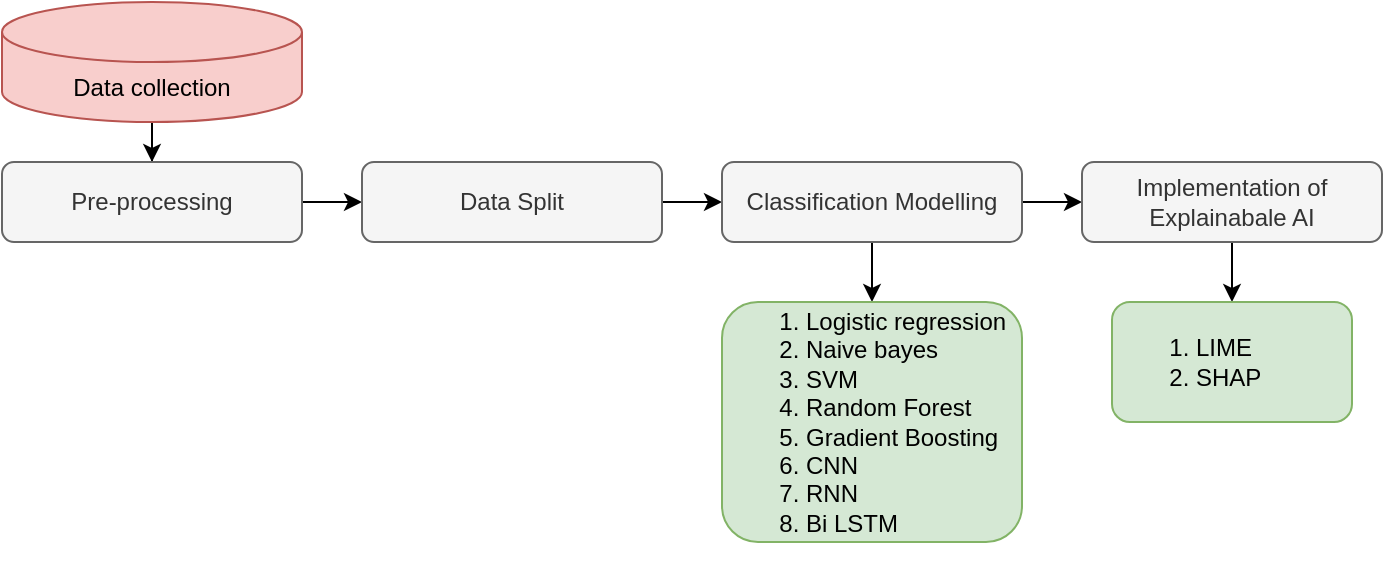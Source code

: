 <mxfile version="21.6.9" type="google">
  <diagram name="Page-1" id="fuXdf31PwUrMaEPNrdIZ">
    <mxGraphModel grid="1" page="1" gridSize="10" guides="1" tooltips="1" connect="1" arrows="1" fold="1" pageScale="1" pageWidth="850" pageHeight="1100" math="0" shadow="0">
      <root>
        <mxCell id="0" />
        <mxCell id="1" parent="0" />
        <mxCell id="0f4bXaxpqCLOSyks3eZV-13" value="" style="edgeStyle=orthogonalEdgeStyle;rounded=0;orthogonalLoop=1;jettySize=auto;html=1;" edge="1" parent="1" source="0f4bXaxpqCLOSyks3eZV-1" target="0f4bXaxpqCLOSyks3eZV-2">
          <mxGeometry relative="1" as="geometry" />
        </mxCell>
        <mxCell id="0f4bXaxpqCLOSyks3eZV-1" value="Data collection" style="shape=cylinder3;whiteSpace=wrap;html=1;boundedLbl=1;backgroundOutline=1;size=15;fillColor=#f8cecc;strokeColor=#b85450;" vertex="1" parent="1">
          <mxGeometry x="100" y="160" width="150" height="60" as="geometry" />
        </mxCell>
        <mxCell id="0f4bXaxpqCLOSyks3eZV-10" value="" style="edgeStyle=orthogonalEdgeStyle;rounded=0;orthogonalLoop=1;jettySize=auto;html=1;" edge="1" parent="1" source="0f4bXaxpqCLOSyks3eZV-2" target="0f4bXaxpqCLOSyks3eZV-3">
          <mxGeometry relative="1" as="geometry" />
        </mxCell>
        <mxCell id="0f4bXaxpqCLOSyks3eZV-2" value="Pre-processing" style="rounded=1;whiteSpace=wrap;html=1;fillColor=#f5f5f5;strokeColor=#666666;fontColor=#333333;" vertex="1" parent="1">
          <mxGeometry x="100" y="240" width="150" height="40" as="geometry" />
        </mxCell>
        <mxCell id="0f4bXaxpqCLOSyks3eZV-11" value="" style="edgeStyle=orthogonalEdgeStyle;rounded=0;orthogonalLoop=1;jettySize=auto;html=1;" edge="1" parent="1" source="0f4bXaxpqCLOSyks3eZV-3" target="0f4bXaxpqCLOSyks3eZV-4">
          <mxGeometry relative="1" as="geometry" />
        </mxCell>
        <mxCell id="0f4bXaxpqCLOSyks3eZV-3" value="Data Split" style="rounded=1;whiteSpace=wrap;html=1;fillColor=#f5f5f5;strokeColor=#666666;fontColor=#333333;" vertex="1" parent="1">
          <mxGeometry x="280" y="240" width="150" height="40" as="geometry" />
        </mxCell>
        <mxCell id="0f4bXaxpqCLOSyks3eZV-7" value="" style="edgeStyle=orthogonalEdgeStyle;rounded=0;orthogonalLoop=1;jettySize=auto;html=1;" edge="1" parent="1" source="0f4bXaxpqCLOSyks3eZV-4" target="0f4bXaxpqCLOSyks3eZV-6">
          <mxGeometry relative="1" as="geometry" />
        </mxCell>
        <mxCell id="0f4bXaxpqCLOSyks3eZV-12" value="" style="edgeStyle=orthogonalEdgeStyle;rounded=0;orthogonalLoop=1;jettySize=auto;html=1;" edge="1" parent="1" source="0f4bXaxpqCLOSyks3eZV-4" target="0f4bXaxpqCLOSyks3eZV-5">
          <mxGeometry relative="1" as="geometry" />
        </mxCell>
        <mxCell id="0f4bXaxpqCLOSyks3eZV-4" value="Classification Modelling" style="rounded=1;whiteSpace=wrap;html=1;fillColor=#f5f5f5;strokeColor=#666666;fontColor=#333333;" vertex="1" parent="1">
          <mxGeometry x="460" y="240" width="150" height="40" as="geometry" />
        </mxCell>
        <mxCell id="0f4bXaxpqCLOSyks3eZV-9" value="" style="edgeStyle=orthogonalEdgeStyle;rounded=0;orthogonalLoop=1;jettySize=auto;html=1;" edge="1" parent="1" source="0f4bXaxpqCLOSyks3eZV-5" target="0f4bXaxpqCLOSyks3eZV-8">
          <mxGeometry relative="1" as="geometry" />
        </mxCell>
        <mxCell id="0f4bXaxpqCLOSyks3eZV-5" value="Implementation of Explainabale AI" style="rounded=1;whiteSpace=wrap;html=1;fillColor=#f5f5f5;strokeColor=#666666;fontColor=#333333;" vertex="1" parent="1">
          <mxGeometry x="640" y="240" width="150" height="40" as="geometry" />
        </mxCell>
        <mxCell id="0f4bXaxpqCLOSyks3eZV-6" value="&lt;ol&gt;&lt;li&gt;Logistic regression&lt;/li&gt;&lt;li&gt;Naive bayes&lt;/li&gt;&lt;li&gt;SVM&lt;/li&gt;&lt;li&gt;Random Forest&lt;br&gt;&lt;/li&gt;&lt;li&gt;Gradient Boosting&lt;br&gt;&lt;/li&gt;&lt;li&gt;CNN&lt;/li&gt;&lt;li&gt;RNN&lt;/li&gt;&lt;li&gt;Bi LSTM&lt;/li&gt;&lt;/ol&gt;" style="rounded=1;whiteSpace=wrap;html=1;align=left;fillColor=#d5e8d4;strokeColor=#82b366;" vertex="1" parent="1">
          <mxGeometry x="460" y="310" width="150" height="120" as="geometry" />
        </mxCell>
        <mxCell id="0f4bXaxpqCLOSyks3eZV-8" value="&lt;ol&gt;&lt;li&gt;LIME&lt;/li&gt;&lt;li&gt;SHAP&lt;/li&gt;&lt;/ol&gt;" style="rounded=1;whiteSpace=wrap;html=1;align=left;fillColor=#d5e8d4;strokeColor=#82b366;" vertex="1" parent="1">
          <mxGeometry x="655" y="310" width="120" height="60" as="geometry" />
        </mxCell>
      </root>
    </mxGraphModel>
  </diagram>
</mxfile>
